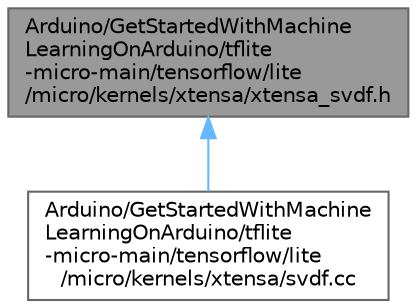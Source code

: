 digraph "Arduino/GetStartedWithMachineLearningOnArduino/tflite-micro-main/tensorflow/lite/micro/kernels/xtensa/xtensa_svdf.h"
{
 // LATEX_PDF_SIZE
  bgcolor="transparent";
  edge [fontname=Helvetica,fontsize=10,labelfontname=Helvetica,labelfontsize=10];
  node [fontname=Helvetica,fontsize=10,shape=box,height=0.2,width=0.4];
  Node1 [id="Node000001",label="Arduino/GetStartedWithMachine\lLearningOnArduino/tflite\l-micro-main/tensorflow/lite\l/micro/kernels/xtensa/xtensa_svdf.h",height=0.2,width=0.4,color="gray40", fillcolor="grey60", style="filled", fontcolor="black",tooltip=" "];
  Node1 -> Node2 [id="edge1_Node000001_Node000002",dir="back",color="steelblue1",style="solid",tooltip=" "];
  Node2 [id="Node000002",label="Arduino/GetStartedWithMachine\lLearningOnArduino/tflite\l-micro-main/tensorflow/lite\l/micro/kernels/xtensa/svdf.cc",height=0.2,width=0.4,color="grey40", fillcolor="white", style="filled",URL="$tensorflow_2lite_2micro_2kernels_2xtensa_2svdf_8cc.html",tooltip=" "];
}
